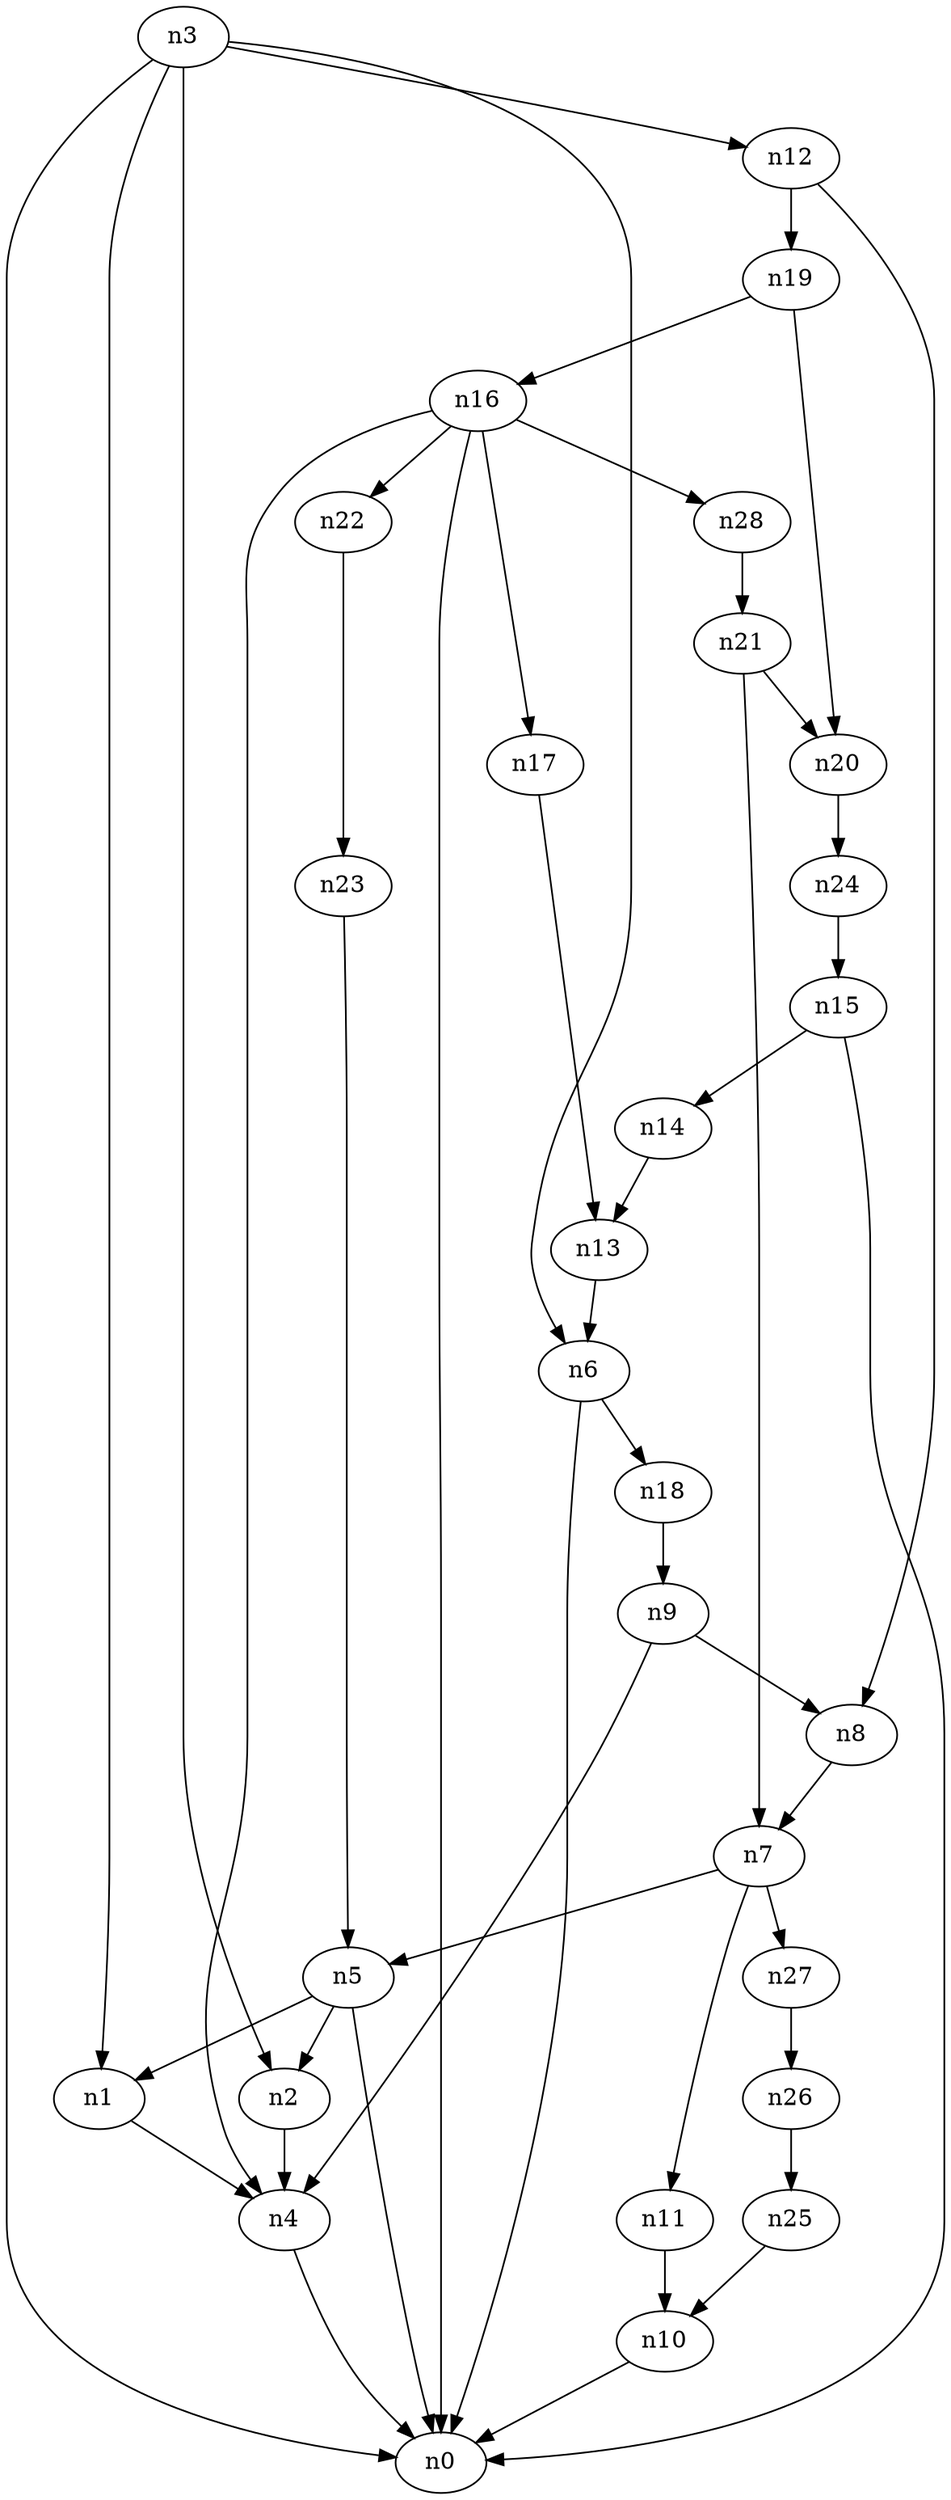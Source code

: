 digraph G {
	n1 -> n4	 [_graphml_id=e4];
	n2 -> n4	 [_graphml_id=e7];
	n3 -> n0	 [_graphml_id=e0];
	n3 -> n1	 [_graphml_id=e3];
	n3 -> n2	 [_graphml_id=e6];
	n3 -> n6	 [_graphml_id=e9];
	n3 -> n12	 [_graphml_id=e18];
	n4 -> n0	 [_graphml_id=e1];
	n5 -> n0	 [_graphml_id=e2];
	n5 -> n1	 [_graphml_id=e5];
	n5 -> n2	 [_graphml_id=e8];
	n6 -> n0	 [_graphml_id=e10];
	n6 -> n18	 [_graphml_id=e28];
	n7 -> n5	 [_graphml_id=e11];
	n7 -> n11	 [_graphml_id=e17];
	n7 -> n27	 [_graphml_id=e43];
	n8 -> n7	 [_graphml_id=e12];
	n9 -> n4	 [_graphml_id=e14];
	n9 -> n8	 [_graphml_id=e13];
	n10 -> n0	 [_graphml_id=e15];
	n11 -> n10	 [_graphml_id=e16];
	n12 -> n8	 [_graphml_id=e19];
	n12 -> n19	 [_graphml_id=e39];
	n13 -> n6	 [_graphml_id=e20];
	n14 -> n13	 [_graphml_id=e21];
	n15 -> n0	 [_graphml_id=e23];
	n15 -> n14	 [_graphml_id=e22];
	n16 -> n0	 [_graphml_id=e29];
	n16 -> n4	 [_graphml_id=e24];
	n16 -> n17	 [_graphml_id=e25];
	n16 -> n22	 [_graphml_id=e34];
	n16 -> n28	 [_graphml_id=e44];
	n17 -> n13	 [_graphml_id=e26];
	n18 -> n9	 [_graphml_id=e27];
	n19 -> n16	 [_graphml_id=e30];
	n19 -> n20	 [_graphml_id=e31];
	n20 -> n24	 [_graphml_id=e38];
	n21 -> n7	 [_graphml_id=e33];
	n21 -> n20	 [_graphml_id=e32];
	n22 -> n23	 [_graphml_id=e35];
	n23 -> n5	 [_graphml_id=e36];
	n24 -> n15	 [_graphml_id=e37];
	n25 -> n10	 [_graphml_id=e40];
	n26 -> n25	 [_graphml_id=e41];
	n27 -> n26	 [_graphml_id=e42];
	n28 -> n21	 [_graphml_id=e45];
}
